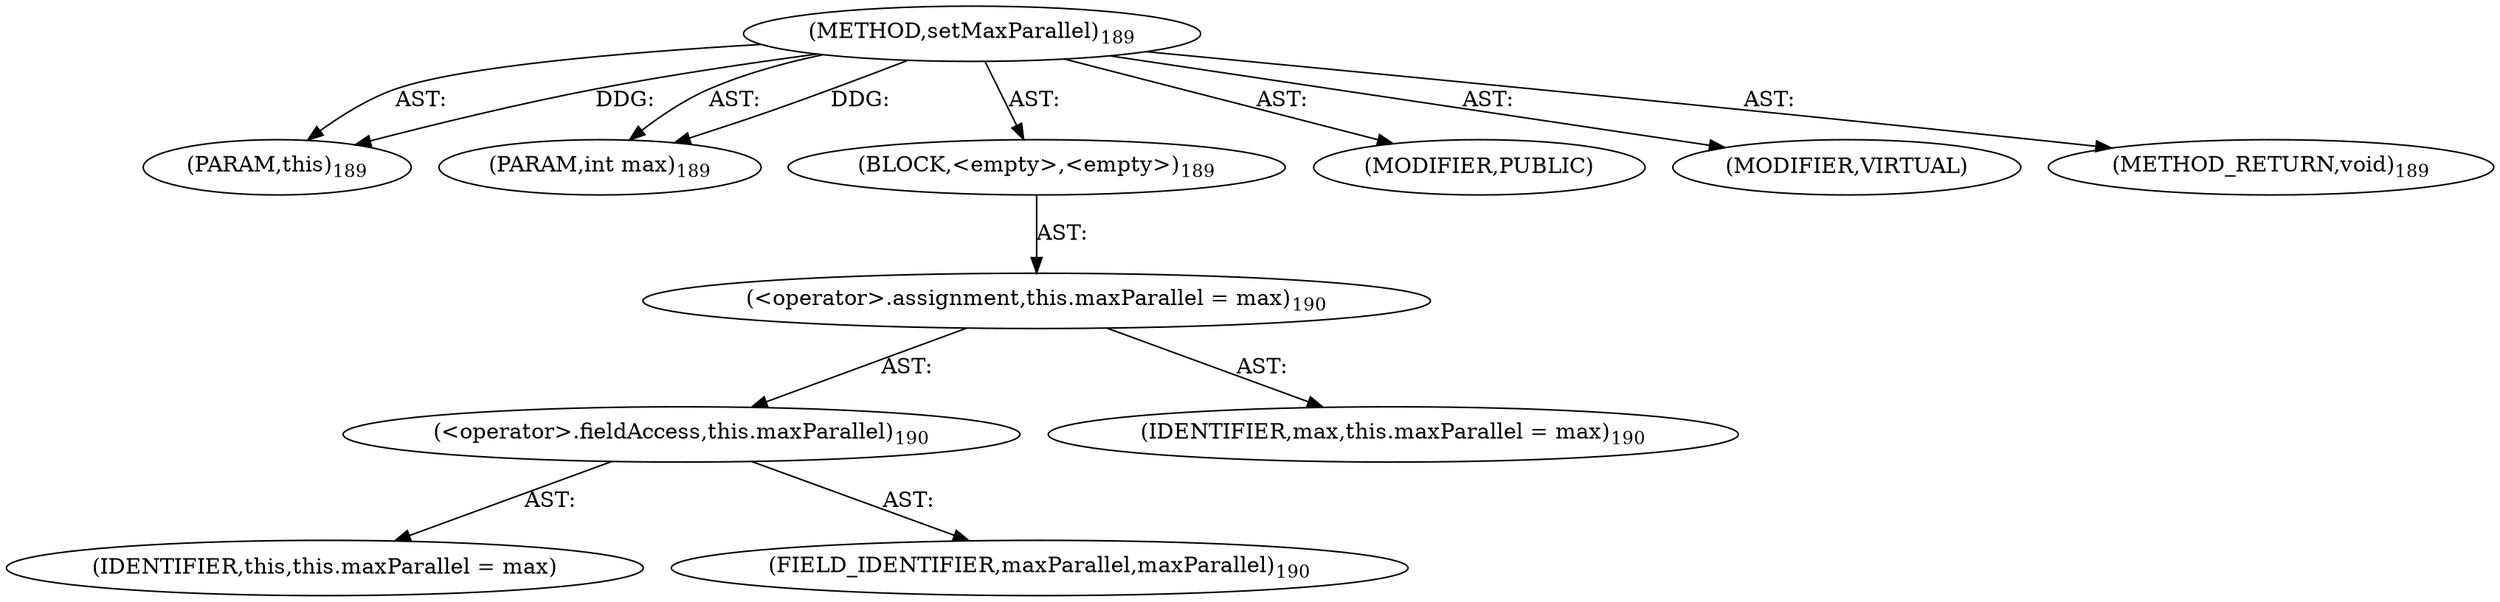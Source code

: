 digraph "setMaxParallel" {  
"111669149705" [label = <(METHOD,setMaxParallel)<SUB>189</SUB>> ]
"115964117019" [label = <(PARAM,this)<SUB>189</SUB>> ]
"115964117020" [label = <(PARAM,int max)<SUB>189</SUB>> ]
"25769803785" [label = <(BLOCK,&lt;empty&gt;,&lt;empty&gt;)<SUB>189</SUB>> ]
"30064771091" [label = <(&lt;operator&gt;.assignment,this.maxParallel = max)<SUB>190</SUB>> ]
"30064771092" [label = <(&lt;operator&gt;.fieldAccess,this.maxParallel)<SUB>190</SUB>> ]
"68719476796" [label = <(IDENTIFIER,this,this.maxParallel = max)> ]
"55834574857" [label = <(FIELD_IDENTIFIER,maxParallel,maxParallel)<SUB>190</SUB>> ]
"68719476797" [label = <(IDENTIFIER,max,this.maxParallel = max)<SUB>190</SUB>> ]
"133143986210" [label = <(MODIFIER,PUBLIC)> ]
"133143986211" [label = <(MODIFIER,VIRTUAL)> ]
"128849018889" [label = <(METHOD_RETURN,void)<SUB>189</SUB>> ]
  "111669149705" -> "115964117019"  [ label = "AST: "] 
  "111669149705" -> "115964117020"  [ label = "AST: "] 
  "111669149705" -> "25769803785"  [ label = "AST: "] 
  "111669149705" -> "133143986210"  [ label = "AST: "] 
  "111669149705" -> "133143986211"  [ label = "AST: "] 
  "111669149705" -> "128849018889"  [ label = "AST: "] 
  "25769803785" -> "30064771091"  [ label = "AST: "] 
  "30064771091" -> "30064771092"  [ label = "AST: "] 
  "30064771091" -> "68719476797"  [ label = "AST: "] 
  "30064771092" -> "68719476796"  [ label = "AST: "] 
  "30064771092" -> "55834574857"  [ label = "AST: "] 
  "111669149705" -> "115964117019"  [ label = "DDG: "] 
  "111669149705" -> "115964117020"  [ label = "DDG: "] 
}
